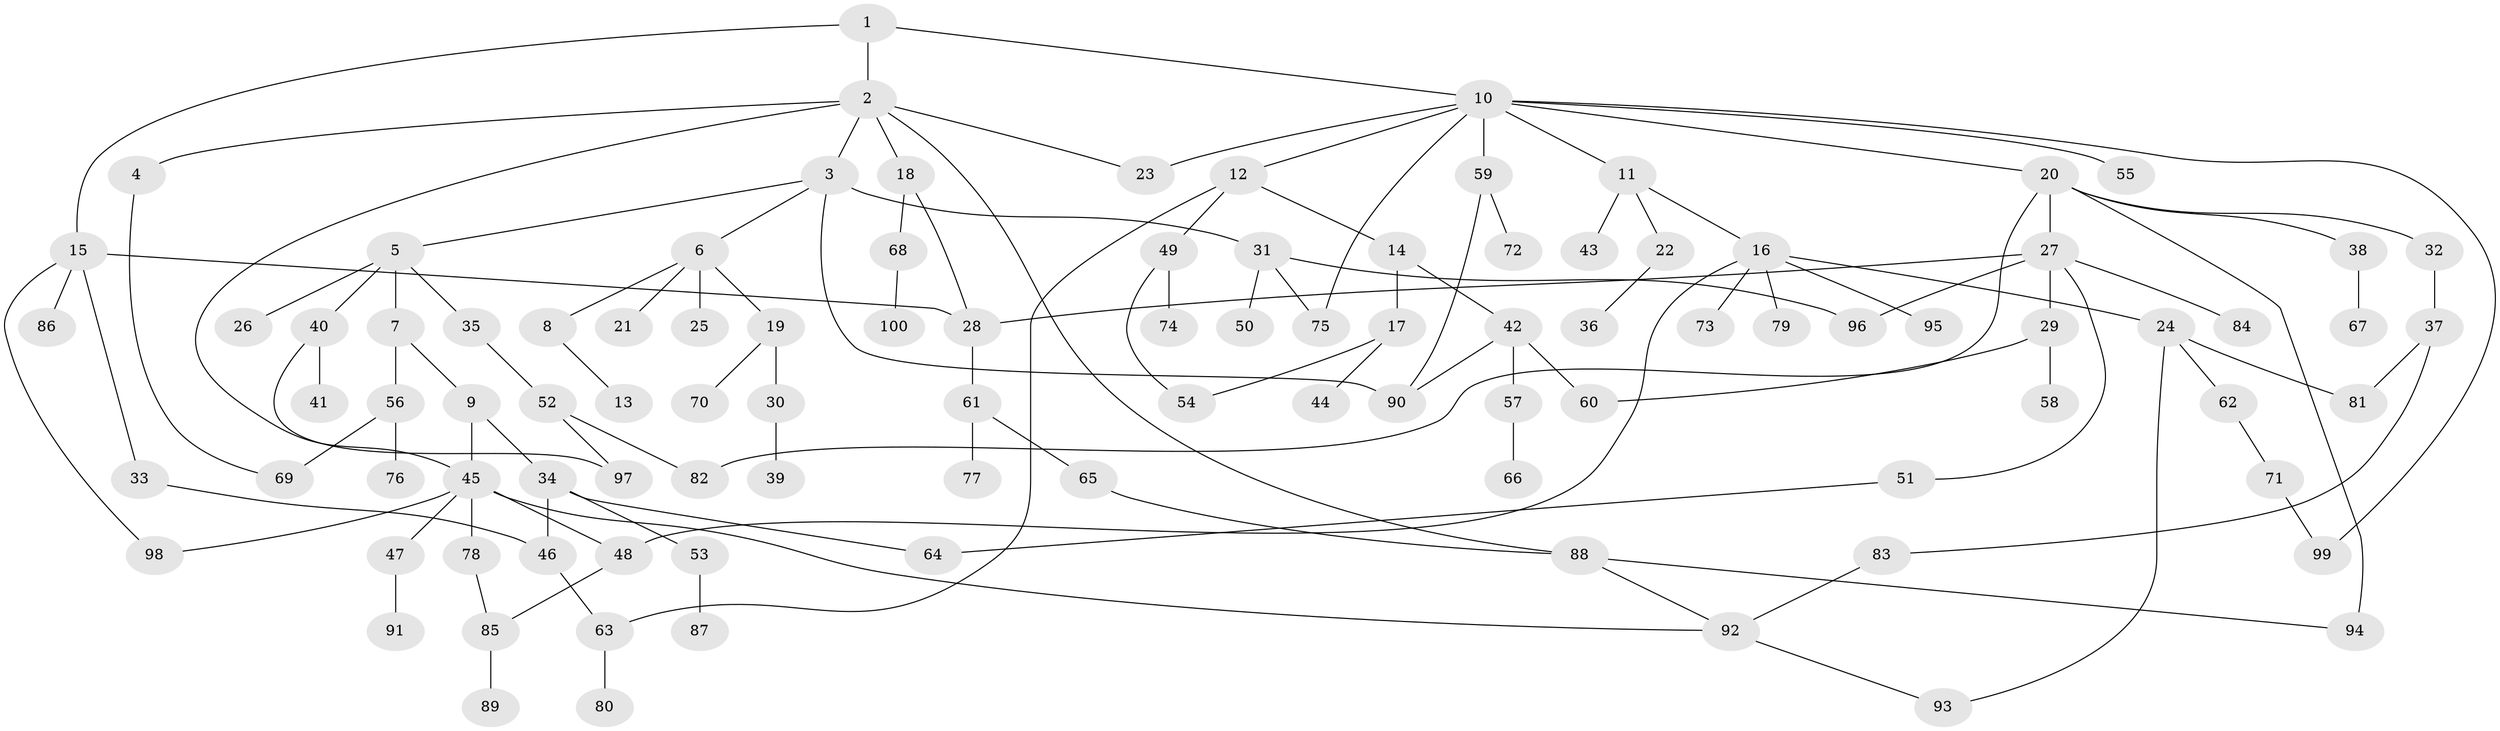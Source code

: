 // Generated by graph-tools (version 1.1) at 2025/54/02/21/25 11:54:43]
// undirected, 100 vertices, 125 edges
graph export_dot {
graph [start="1"]
  node [color=gray90,style=filled];
  1;
  2;
  3;
  4;
  5;
  6;
  7;
  8;
  9;
  10;
  11;
  12;
  13;
  14;
  15;
  16;
  17;
  18;
  19;
  20;
  21;
  22;
  23;
  24;
  25;
  26;
  27;
  28;
  29;
  30;
  31;
  32;
  33;
  34;
  35;
  36;
  37;
  38;
  39;
  40;
  41;
  42;
  43;
  44;
  45;
  46;
  47;
  48;
  49;
  50;
  51;
  52;
  53;
  54;
  55;
  56;
  57;
  58;
  59;
  60;
  61;
  62;
  63;
  64;
  65;
  66;
  67;
  68;
  69;
  70;
  71;
  72;
  73;
  74;
  75;
  76;
  77;
  78;
  79;
  80;
  81;
  82;
  83;
  84;
  85;
  86;
  87;
  88;
  89;
  90;
  91;
  92;
  93;
  94;
  95;
  96;
  97;
  98;
  99;
  100;
  1 -- 2;
  1 -- 10;
  1 -- 15;
  2 -- 3;
  2 -- 4;
  2 -- 18;
  2 -- 88;
  2 -- 23;
  2 -- 45;
  3 -- 5;
  3 -- 6;
  3 -- 31;
  3 -- 90;
  4 -- 69;
  5 -- 7;
  5 -- 26;
  5 -- 35;
  5 -- 40;
  6 -- 8;
  6 -- 19;
  6 -- 21;
  6 -- 25;
  7 -- 9;
  7 -- 56;
  8 -- 13;
  9 -- 34;
  9 -- 45;
  10 -- 11;
  10 -- 12;
  10 -- 20;
  10 -- 23;
  10 -- 55;
  10 -- 59;
  10 -- 75;
  10 -- 99;
  11 -- 16;
  11 -- 22;
  11 -- 43;
  12 -- 14;
  12 -- 49;
  12 -- 63;
  14 -- 17;
  14 -- 42;
  15 -- 33;
  15 -- 86;
  15 -- 98;
  15 -- 28;
  16 -- 24;
  16 -- 48;
  16 -- 73;
  16 -- 79;
  16 -- 95;
  17 -- 44;
  17 -- 54;
  18 -- 28;
  18 -- 68;
  19 -- 30;
  19 -- 70;
  20 -- 27;
  20 -- 32;
  20 -- 38;
  20 -- 94;
  20 -- 82;
  22 -- 36;
  24 -- 62;
  24 -- 81;
  24 -- 93;
  27 -- 29;
  27 -- 51;
  27 -- 84;
  27 -- 96;
  27 -- 28;
  28 -- 61;
  29 -- 58;
  29 -- 60;
  30 -- 39;
  31 -- 50;
  31 -- 96;
  31 -- 75;
  32 -- 37;
  33 -- 46;
  34 -- 53;
  34 -- 64;
  34 -- 46;
  35 -- 52;
  37 -- 83;
  37 -- 81;
  38 -- 67;
  40 -- 41;
  40 -- 97;
  42 -- 57;
  42 -- 90;
  42 -- 60;
  45 -- 47;
  45 -- 78;
  45 -- 48;
  45 -- 92;
  45 -- 98;
  46 -- 63;
  47 -- 91;
  48 -- 85;
  49 -- 54;
  49 -- 74;
  51 -- 64;
  52 -- 82;
  52 -- 97;
  53 -- 87;
  56 -- 76;
  56 -- 69;
  57 -- 66;
  59 -- 72;
  59 -- 90;
  61 -- 65;
  61 -- 77;
  62 -- 71;
  63 -- 80;
  65 -- 88;
  68 -- 100;
  71 -- 99;
  78 -- 85;
  83 -- 92;
  85 -- 89;
  88 -- 94;
  88 -- 92;
  92 -- 93;
}

